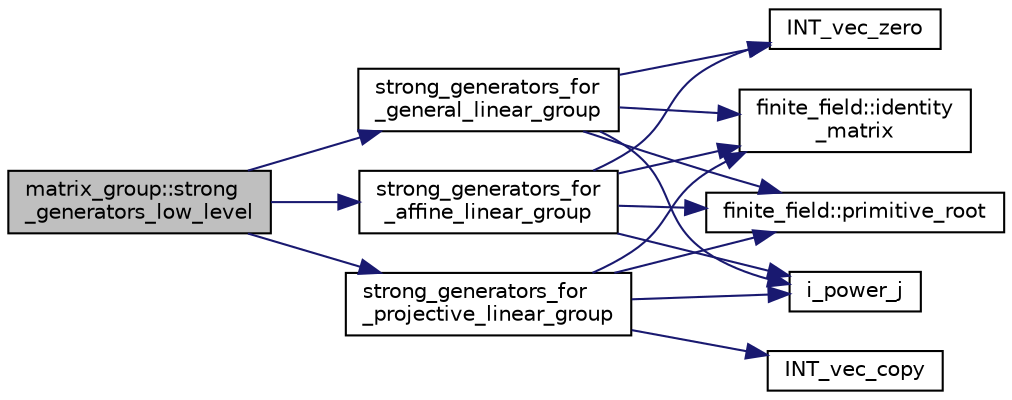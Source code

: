 digraph "matrix_group::strong_generators_low_level"
{
  edge [fontname="Helvetica",fontsize="10",labelfontname="Helvetica",labelfontsize="10"];
  node [fontname="Helvetica",fontsize="10",shape=record];
  rankdir="LR";
  Node2921 [label="matrix_group::strong\l_generators_low_level",height=0.2,width=0.4,color="black", fillcolor="grey75", style="filled", fontcolor="black"];
  Node2921 -> Node2922 [color="midnightblue",fontsize="10",style="solid",fontname="Helvetica"];
  Node2922 [label="strong_generators_for\l_projective_linear_group",height=0.2,width=0.4,color="black", fillcolor="white", style="filled",URL="$de/dc5/algebra__and__number__theory_8h.html#a4fe49c697ebf84e82d48ee21def3e91d"];
  Node2922 -> Node2923 [color="midnightblue",fontsize="10",style="solid",fontname="Helvetica"];
  Node2923 [label="finite_field::identity\l_matrix",height=0.2,width=0.4,color="black", fillcolor="white", style="filled",URL="$df/d5a/classfinite__field.html#a4688997f80b8721560bccec986c23413"];
  Node2922 -> Node2924 [color="midnightblue",fontsize="10",style="solid",fontname="Helvetica"];
  Node2924 [label="INT_vec_copy",height=0.2,width=0.4,color="black", fillcolor="white", style="filled",URL="$df/dbf/sajeeb_8_c.html#ac2d875e27e009af6ec04d17254d11075"];
  Node2922 -> Node2925 [color="midnightblue",fontsize="10",style="solid",fontname="Helvetica"];
  Node2925 [label="finite_field::primitive_root",height=0.2,width=0.4,color="black", fillcolor="white", style="filled",URL="$df/d5a/classfinite__field.html#a3ba0fb241fc4114b1e710f8a1f9c43f1"];
  Node2922 -> Node2926 [color="midnightblue",fontsize="10",style="solid",fontname="Helvetica"];
  Node2926 [label="i_power_j",height=0.2,width=0.4,color="black", fillcolor="white", style="filled",URL="$de/dc5/algebra__and__number__theory_8h.html#a39b321523e8957d701618bb5cac542b5"];
  Node2921 -> Node2927 [color="midnightblue",fontsize="10",style="solid",fontname="Helvetica"];
  Node2927 [label="strong_generators_for\l_affine_linear_group",height=0.2,width=0.4,color="black", fillcolor="white", style="filled",URL="$de/dc5/algebra__and__number__theory_8h.html#ac54b6b358072e2da0d43750d40fb2837"];
  Node2927 -> Node2928 [color="midnightblue",fontsize="10",style="solid",fontname="Helvetica"];
  Node2928 [label="INT_vec_zero",height=0.2,width=0.4,color="black", fillcolor="white", style="filled",URL="$df/dbf/sajeeb_8_c.html#aa8c9c7977203577026080f546fe4980f"];
  Node2927 -> Node2923 [color="midnightblue",fontsize="10",style="solid",fontname="Helvetica"];
  Node2927 -> Node2926 [color="midnightblue",fontsize="10",style="solid",fontname="Helvetica"];
  Node2927 -> Node2925 [color="midnightblue",fontsize="10",style="solid",fontname="Helvetica"];
  Node2921 -> Node2929 [color="midnightblue",fontsize="10",style="solid",fontname="Helvetica"];
  Node2929 [label="strong_generators_for\l_general_linear_group",height=0.2,width=0.4,color="black", fillcolor="white", style="filled",URL="$de/dc5/algebra__and__number__theory_8h.html#afb75a881b423e6fce76c7f1e20fcb40e"];
  Node2929 -> Node2928 [color="midnightblue",fontsize="10",style="solid",fontname="Helvetica"];
  Node2929 -> Node2923 [color="midnightblue",fontsize="10",style="solid",fontname="Helvetica"];
  Node2929 -> Node2926 [color="midnightblue",fontsize="10",style="solid",fontname="Helvetica"];
  Node2929 -> Node2925 [color="midnightblue",fontsize="10",style="solid",fontname="Helvetica"];
}
